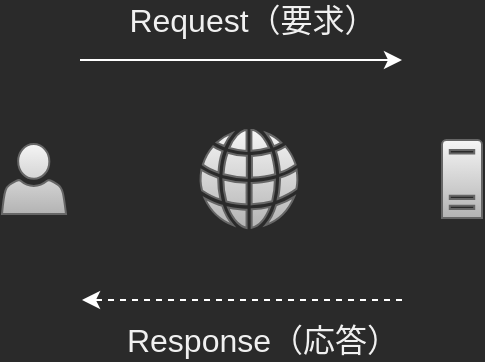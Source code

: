 <mxfile>
    <diagram id="mi1murHZLBlOHvkmSOAt" name="Page-1">
        <mxGraphModel dx="1027" dy="692" grid="1" gridSize="10" guides="1" tooltips="1" connect="1" arrows="1" fold="1" page="1" pageScale="1" pageWidth="850" pageHeight="1100" background="#2a2a2a" math="0" shadow="0">
            <root>
                <mxCell id="0"/>
                <mxCell id="1" parent="0"/>
                <mxCell id="cLxIlFLO5tHhSPQvfOKa-5" value="" style="endArrow=classic;html=1;rounded=0;fillColor=#eeeeee;strokeColor=#FFFFFF;fontColor=#F0F0F0;" parent="1" edge="1">
                    <mxGeometry width="50" height="50" relative="1" as="geometry">
                        <mxPoint x="159" y="160" as="sourcePoint"/>
                        <mxPoint x="320" y="160" as="targetPoint"/>
                    </mxGeometry>
                </mxCell>
                <mxCell id="cLxIlFLO5tHhSPQvfOKa-6" value="" style="endArrow=classic;html=1;rounded=0;dashed=1;fillColor=#f9f7ed;strokeColor=#FFFFFF;" parent="1" edge="1">
                    <mxGeometry width="50" height="50" relative="1" as="geometry">
                        <mxPoint x="320" y="280" as="sourcePoint"/>
                        <mxPoint x="160" y="280" as="targetPoint"/>
                    </mxGeometry>
                </mxCell>
                <mxCell id="2" value="" style="group;fillColor=none;" vertex="1" connectable="0" parent="1">
                    <mxGeometry x="120" y="195" width="240" height="49" as="geometry"/>
                </mxCell>
                <mxCell id="cLxIlFLO5tHhSPQvfOKa-1" value="" style="sketch=0;pointerEvents=1;shadow=0;dashed=0;html=1;strokeColor=#666666;fillColor=#f5f5f5;labelPosition=center;verticalLabelPosition=bottom;verticalAlign=top;outlineConnect=0;align=center;shape=mxgraph.office.users.user;gradientColor=#b3b3b3;" parent="2" vertex="1">
                    <mxGeometry y="7" width="32" height="35" as="geometry"/>
                </mxCell>
                <mxCell id="cLxIlFLO5tHhSPQvfOKa-2" value="" style="sketch=0;pointerEvents=1;shadow=0;dashed=0;html=1;strokeColor=#666666;fillColor=#f5f5f5;labelPosition=center;verticalLabelPosition=bottom;verticalAlign=top;outlineConnect=0;align=center;shape=mxgraph.office.servers.server_generic;gradientColor=#b3b3b3;" parent="2" vertex="1">
                    <mxGeometry x="220" y="5" width="20" height="39" as="geometry"/>
                </mxCell>
                <mxCell id="cLxIlFLO5tHhSPQvfOKa-3" value="" style="sketch=0;pointerEvents=1;shadow=0;dashed=0;html=1;strokeColor=#666666;fillColor=#f5f5f5;labelPosition=center;verticalLabelPosition=bottom;verticalAlign=top;outlineConnect=0;align=center;shape=mxgraph.office.concepts.globe_internet;gradientColor=#b3b3b3;" parent="2" vertex="1">
                    <mxGeometry x="99" width="49" height="49" as="geometry"/>
                </mxCell>
                <mxCell id="3" value="Request（要求）" style="text;html=1;resizable=0;autosize=1;align=center;verticalAlign=middle;points=[];fillColor=none;strokeColor=none;rounded=0;fontSize=16;fontColor=#F0F0F0;" vertex="1" parent="1">
                    <mxGeometry x="175" y="130" width="140" height="20" as="geometry"/>
                </mxCell>
                <mxCell id="4" value="Response（応答）" style="text;html=1;resizable=0;autosize=1;align=center;verticalAlign=middle;points=[];fillColor=none;strokeColor=none;rounded=0;fontSize=16;fontColor=#f0f0f0;" vertex="1" parent="1">
                    <mxGeometry x="175" y="290" width="150" height="20" as="geometry"/>
                </mxCell>
            </root>
        </mxGraphModel>
    </diagram>
</mxfile>